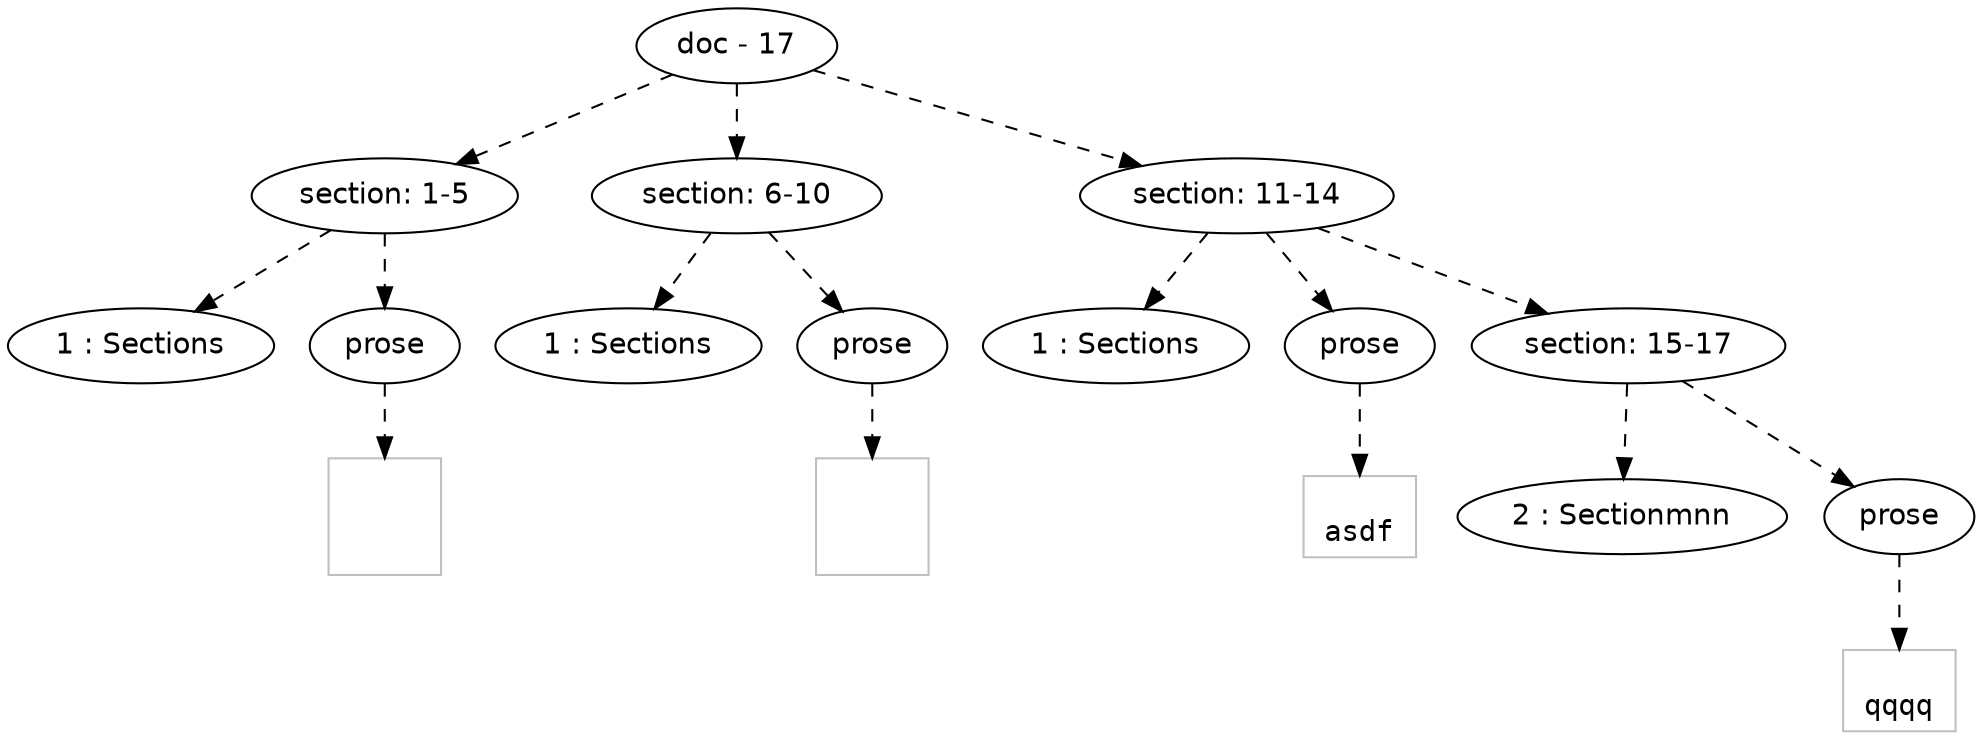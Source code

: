 digraph hierarchy {

node [fontname=Helvetica]
edge [style=dashed]

doc_0 [label="doc - 17"]


doc_0 -> { section_1 section_2 section_3}
{rank=same; section_1 section_2 section_3}

section_1 [label="section: 1-5"]

section_2 [label="section: 6-10"]

section_3 [label="section: 11-14"]


section_1 -> { header_4 prose_5}
{rank=same; header_4 prose_5}

header_4 [label="1 : Sections"]

prose_5 [label="prose"]


prose_5 -> leaf_6
leaf_6  [color=Gray,shape=rectangle,fontname=Inconsolata,label="


"]
section_2 -> { header_7 prose_8}
{rank=same; header_7 prose_8}

header_7 [label="1 : Sections"]

prose_8 [label="prose"]


prose_8 -> leaf_9
leaf_9  [color=Gray,shape=rectangle,fontname=Inconsolata,label="


"]
section_3 -> { header_10 prose_11 section_12}
{rank=same; header_10 prose_11 section_12}

header_10 [label="1 : Sections"]

prose_11 [label="prose"]

section_12 [label="section: 15-17"]


prose_11 -> leaf_13
leaf_13  [color=Gray,shape=rectangle,fontname=Inconsolata,label="
asdf
"]
section_12 -> { header_14 prose_15}
{rank=same; header_14 prose_15}

header_14 [label="2 : Sectionmnn"]

prose_15 [label="prose"]


prose_15 -> leaf_16
leaf_16  [color=Gray,shape=rectangle,fontname=Inconsolata,label="
qqqq"]

}
